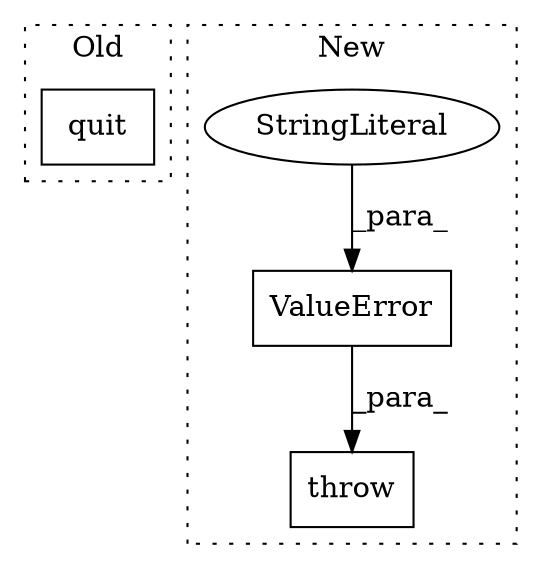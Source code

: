digraph G {
subgraph cluster0 {
1 [label="quit" a="32" s="4174" l="6" shape="box"];
label = "Old";
style="dotted";
}
subgraph cluster1 {
2 [label="ValueError" a="32" s="4070,4174" l="11,1" shape="box"];
3 [label="throw" a="53" s="4064" l="6" shape="box"];
4 [label="StringLiteral" a="45" s="4081" l="93" shape="ellipse"];
label = "New";
style="dotted";
}
2 -> 3 [label="_para_"];
4 -> 2 [label="_para_"];
}